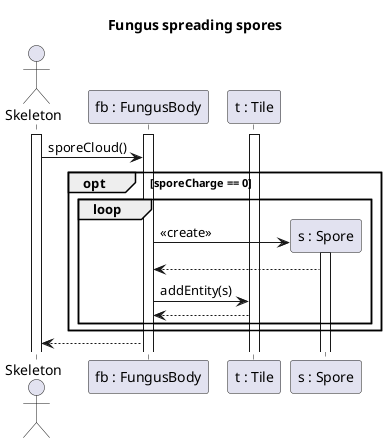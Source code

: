 @startuml Fungus spores

title Fungus spreading spores

actor "Skeleton" as Ac
participant "fb : FungusBody" as Fb
participant "t : Tile" as T
participant "s : Spore" as S

activate Ac
activate Fb
activate T

Ac -> Fb : sporeCloud()
opt sporeCharge == 0
loop 
Fb -> S ** : <<create>>
activate S
S --> Fb
Fb -> T : addEntity(s)
T-->Fb

end
end
Fb --> Ac


@enduml